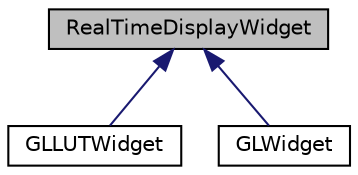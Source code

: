 digraph "RealTimeDisplayWidget"
{
 // INTERACTIVE_SVG=YES
  edge [fontname="Helvetica",fontsize="10",labelfontname="Helvetica",labelfontsize="10"];
  node [fontname="Helvetica",fontsize="10",shape=record];
  Node1 [label="RealTimeDisplayWidget",height=0.2,width=0.4,color="black", fillcolor="grey75", style="filled", fontcolor="black"];
  Node1 -> Node2 [dir="back",color="midnightblue",fontsize="10",style="solid",fontname="Helvetica"];
  Node2 [label="GLLUTWidget",height=0.2,width=0.4,color="black", fillcolor="white", style="filled",URL="$db/dc5/class_g_l_l_u_t_widget.html",tooltip="An OpenGL-based editor for 3D Color LUTs of type LUT3D. "];
  Node1 -> Node3 [dir="back",color="midnightblue",fontsize="10",style="solid",fontname="Helvetica"];
  Node3 [label="GLWidget",height=0.2,width=0.4,color="black", fillcolor="white", style="filled",URL="$da/d10/class_g_l_widget.html",tooltip="An OpenGL-based real-time video display widget. "];
}
